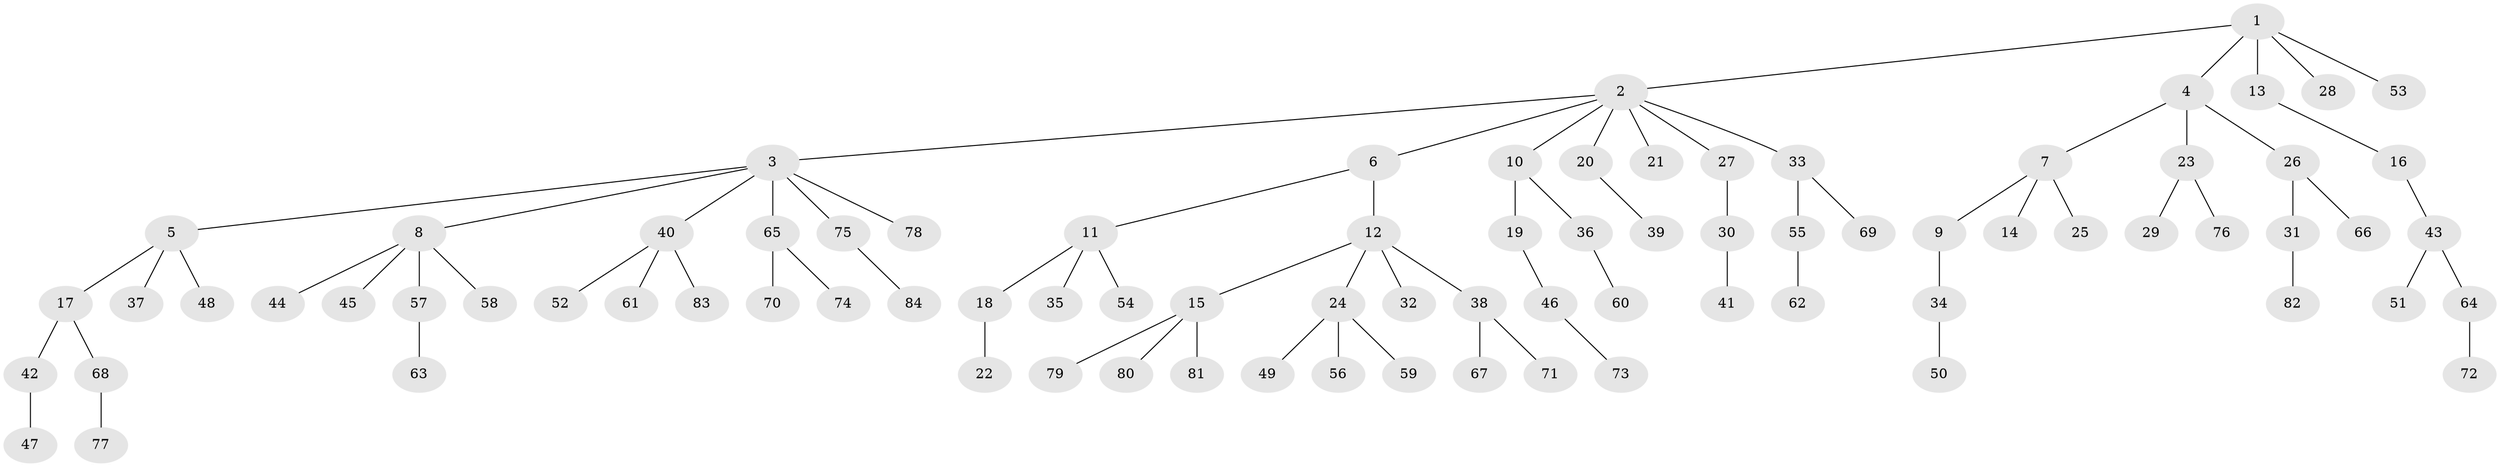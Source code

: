 // coarse degree distribution, {9: 0.08, 6: 0.04, 3: 0.04, 1: 0.84}
// Generated by graph-tools (version 1.1) at 2025/19/03/04/25 18:19:11]
// undirected, 84 vertices, 83 edges
graph export_dot {
graph [start="1"]
  node [color=gray90,style=filled];
  1;
  2;
  3;
  4;
  5;
  6;
  7;
  8;
  9;
  10;
  11;
  12;
  13;
  14;
  15;
  16;
  17;
  18;
  19;
  20;
  21;
  22;
  23;
  24;
  25;
  26;
  27;
  28;
  29;
  30;
  31;
  32;
  33;
  34;
  35;
  36;
  37;
  38;
  39;
  40;
  41;
  42;
  43;
  44;
  45;
  46;
  47;
  48;
  49;
  50;
  51;
  52;
  53;
  54;
  55;
  56;
  57;
  58;
  59;
  60;
  61;
  62;
  63;
  64;
  65;
  66;
  67;
  68;
  69;
  70;
  71;
  72;
  73;
  74;
  75;
  76;
  77;
  78;
  79;
  80;
  81;
  82;
  83;
  84;
  1 -- 2;
  1 -- 4;
  1 -- 13;
  1 -- 28;
  1 -- 53;
  2 -- 3;
  2 -- 6;
  2 -- 10;
  2 -- 20;
  2 -- 21;
  2 -- 27;
  2 -- 33;
  3 -- 5;
  3 -- 8;
  3 -- 40;
  3 -- 65;
  3 -- 75;
  3 -- 78;
  4 -- 7;
  4 -- 23;
  4 -- 26;
  5 -- 17;
  5 -- 37;
  5 -- 48;
  6 -- 11;
  6 -- 12;
  7 -- 9;
  7 -- 14;
  7 -- 25;
  8 -- 44;
  8 -- 45;
  8 -- 57;
  8 -- 58;
  9 -- 34;
  10 -- 19;
  10 -- 36;
  11 -- 18;
  11 -- 35;
  11 -- 54;
  12 -- 15;
  12 -- 24;
  12 -- 32;
  12 -- 38;
  13 -- 16;
  15 -- 79;
  15 -- 80;
  15 -- 81;
  16 -- 43;
  17 -- 42;
  17 -- 68;
  18 -- 22;
  19 -- 46;
  20 -- 39;
  23 -- 29;
  23 -- 76;
  24 -- 49;
  24 -- 56;
  24 -- 59;
  26 -- 31;
  26 -- 66;
  27 -- 30;
  30 -- 41;
  31 -- 82;
  33 -- 55;
  33 -- 69;
  34 -- 50;
  36 -- 60;
  38 -- 67;
  38 -- 71;
  40 -- 52;
  40 -- 61;
  40 -- 83;
  42 -- 47;
  43 -- 51;
  43 -- 64;
  46 -- 73;
  55 -- 62;
  57 -- 63;
  64 -- 72;
  65 -- 70;
  65 -- 74;
  68 -- 77;
  75 -- 84;
}
